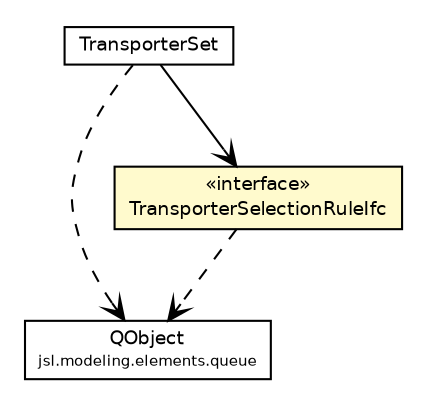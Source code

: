 #!/usr/local/bin/dot
#
# Class diagram 
# Generated by UMLGraph version 5.4 (http://www.umlgraph.org/)
#

digraph G {
	edge [fontname="Helvetica",fontsize=10,labelfontname="Helvetica",labelfontsize=10];
	node [fontname="Helvetica",fontsize=10,shape=plaintext];
	nodesep=0.25;
	ranksep=0.5;
	// jsl.modeling.elements.queue.QObject
	c206223 [label=<<table title="jsl.modeling.elements.queue.QObject" border="0" cellborder="1" cellspacing="0" cellpadding="2" port="p" href="../../queue/QObject.html">
		<tr><td><table border="0" cellspacing="0" cellpadding="1">
<tr><td align="center" balign="center"> QObject </td></tr>
<tr><td align="center" balign="center"><font point-size="7.0"> jsl.modeling.elements.queue </font></td></tr>
		</table></td></tr>
		</table>>, URL="../../queue/QObject.html", fontname="Helvetica", fontcolor="black", fontsize=9.0];
	// jsl.modeling.elements.spatial.transporter.TransporterSet
	c206334 [label=<<table title="jsl.modeling.elements.spatial.transporter.TransporterSet" border="0" cellborder="1" cellspacing="0" cellpadding="2" port="p" href="./TransporterSet.html">
		<tr><td><table border="0" cellspacing="0" cellpadding="1">
<tr><td align="center" balign="center"> TransporterSet </td></tr>
		</table></td></tr>
		</table>>, URL="./TransporterSet.html", fontname="Helvetica", fontcolor="black", fontsize=9.0];
	// jsl.modeling.elements.spatial.transporter.TransporterSelectionRuleIfc
	c206335 [label=<<table title="jsl.modeling.elements.spatial.transporter.TransporterSelectionRuleIfc" border="0" cellborder="1" cellspacing="0" cellpadding="2" port="p" bgcolor="lemonChiffon" href="./TransporterSelectionRuleIfc.html">
		<tr><td><table border="0" cellspacing="0" cellpadding="1">
<tr><td align="center" balign="center"> &#171;interface&#187; </td></tr>
<tr><td align="center" balign="center"> TransporterSelectionRuleIfc </td></tr>
		</table></td></tr>
		</table>>, URL="./TransporterSelectionRuleIfc.html", fontname="Helvetica", fontcolor="black", fontsize=9.0];
	// jsl.modeling.elements.spatial.transporter.TransporterSet NAVASSOC jsl.modeling.elements.spatial.transporter.TransporterSelectionRuleIfc
	c206334:p -> c206335:p [taillabel="", label="", headlabel="", fontname="Helvetica", fontcolor="black", fontsize=10.0, color="black", arrowhead=open];
	// jsl.modeling.elements.spatial.transporter.TransporterSet DEPEND jsl.modeling.elements.queue.QObject
	c206334:p -> c206223:p [taillabel="", label="", headlabel="", fontname="Helvetica", fontcolor="black", fontsize=10.0, color="black", arrowhead=open, style=dashed];
	// jsl.modeling.elements.spatial.transporter.TransporterSelectionRuleIfc DEPEND jsl.modeling.elements.queue.QObject
	c206335:p -> c206223:p [taillabel="", label="", headlabel="", fontname="Helvetica", fontcolor="black", fontsize=10.0, color="black", arrowhead=open, style=dashed];
}

